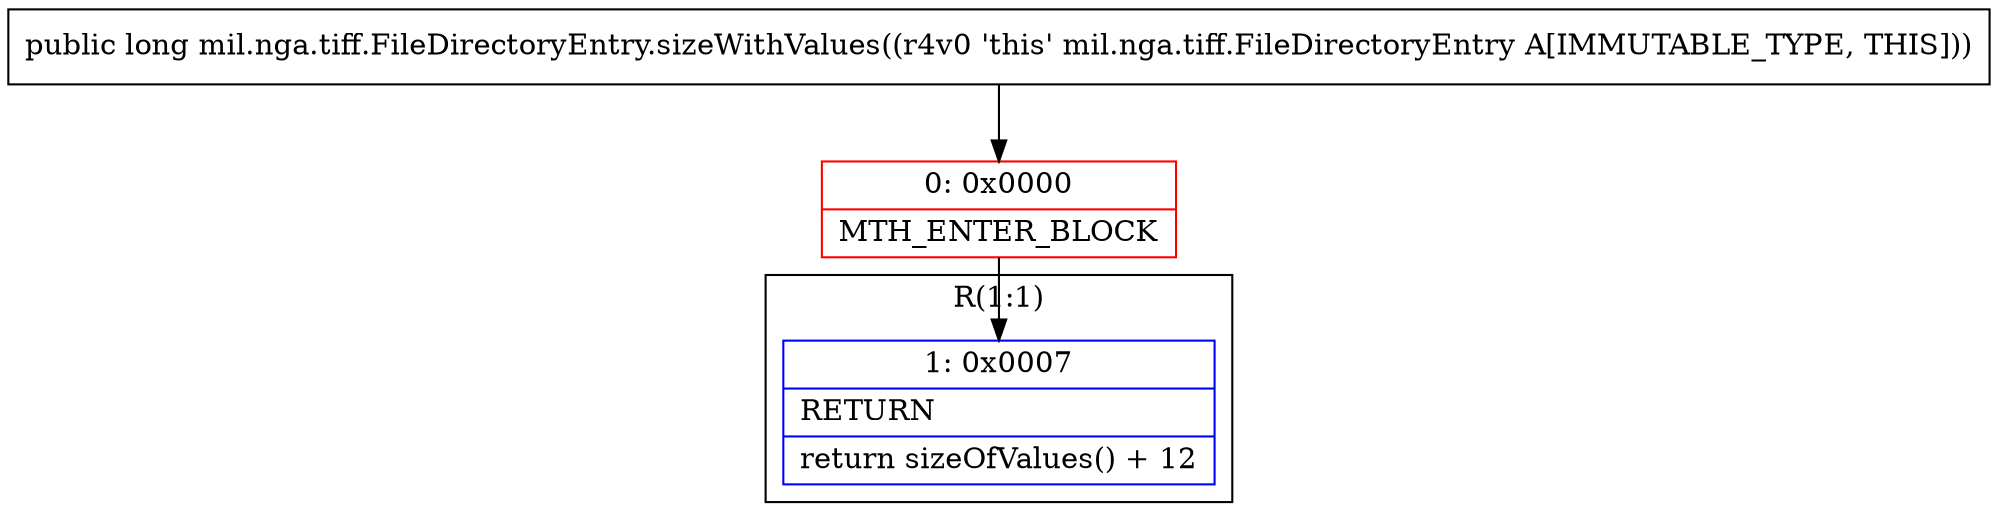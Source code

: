 digraph "CFG formil.nga.tiff.FileDirectoryEntry.sizeWithValues()J" {
subgraph cluster_Region_1659926496 {
label = "R(1:1)";
node [shape=record,color=blue];
Node_1 [shape=record,label="{1\:\ 0x0007|RETURN\l|return sizeOfValues() + 12\l}"];
}
Node_0 [shape=record,color=red,label="{0\:\ 0x0000|MTH_ENTER_BLOCK\l}"];
MethodNode[shape=record,label="{public long mil.nga.tiff.FileDirectoryEntry.sizeWithValues((r4v0 'this' mil.nga.tiff.FileDirectoryEntry A[IMMUTABLE_TYPE, THIS])) }"];
MethodNode -> Node_0;
Node_0 -> Node_1;
}

